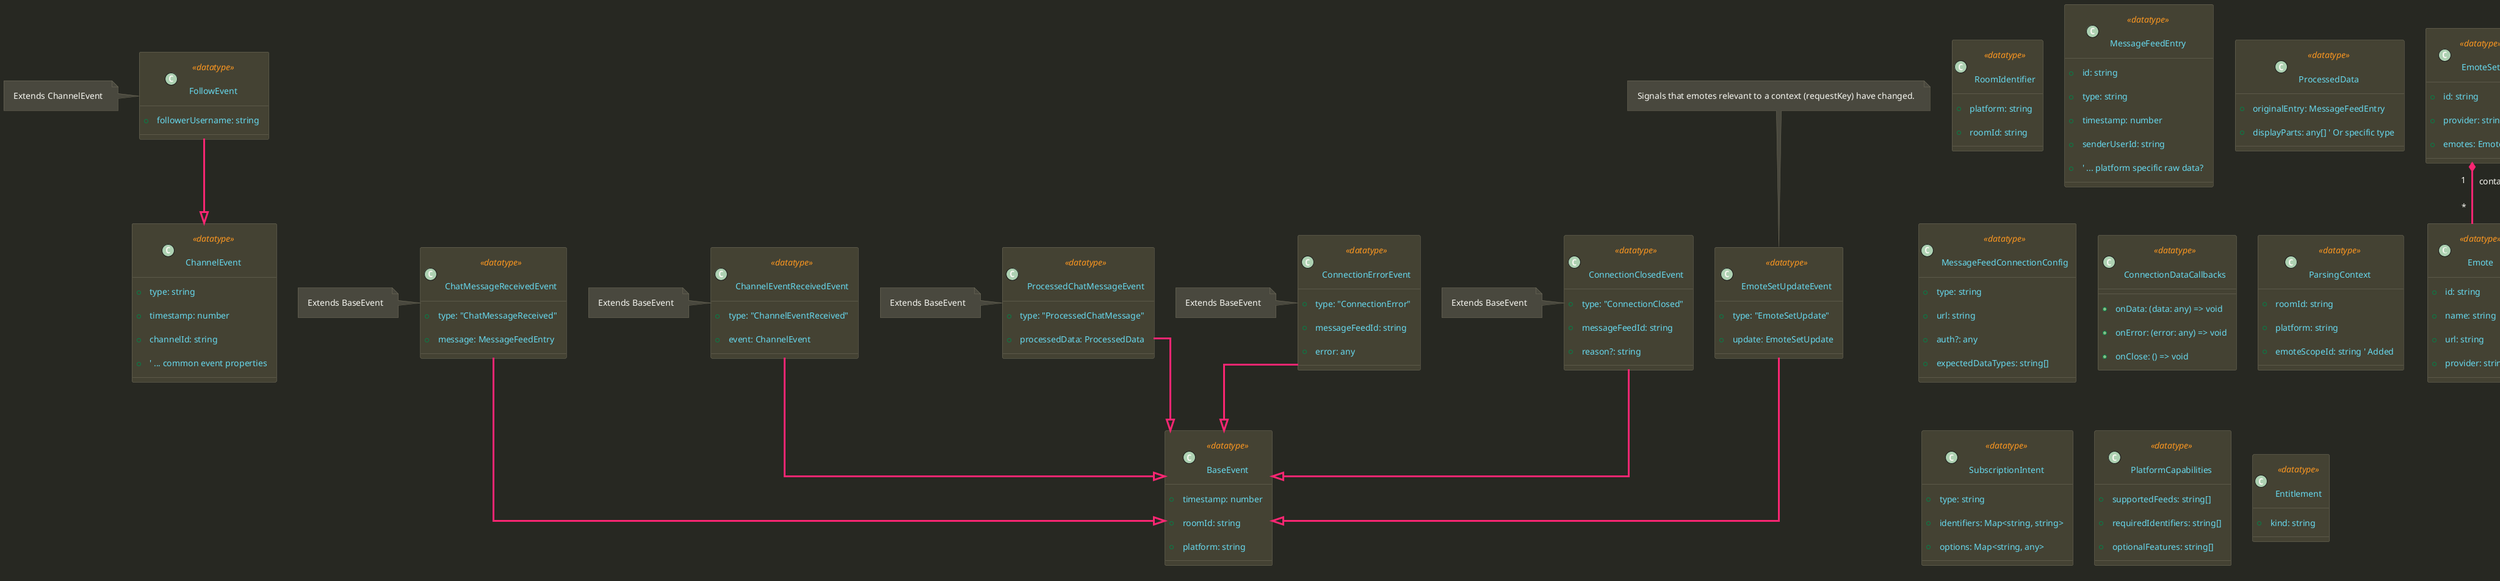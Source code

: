 @startuml architecture_datatypes

' Monokai-inspired Improved PlantUML Theme (Copied for consistency)
' Base Colors
!$color_bg             = "#272822"
!$color_fg             = "#F8F8F2"
!$color_border         = "#75715E"

' Accent Colors
!$color_accent_red     = "#F92672"
!$color_accent_green   = "#A6E22E"
!$color_accent_yellow  = "#3C3B2F"
!$color_accent_blue    = "#66D9EF"
!$color_accent_orange  = "#FD971F"
!$color_accent_purple  = "#AE81FF"

' Specialized
!$color_datatype_bg    = "#444233"
!$color_interface_bg   = "#2F556B"
!$color_note_bg        = "#49483E"
!$color_note_border    = "#75715E"
!$color_note_font      = "#F8F8F2"

skinparam {
    Shadowing false
    BackgroundColor $color_bg

    DefaultFontColor $color_fg
    DefaultFontName "Consolas", "Monaco", monospace
    DefaultFontSize 14

    ArrowColor $color_accent_red
    ArrowFontColor $color_fg
    ArrowThickness 3

    BorderColor $color_border

    PackageBorderColor $color_accent_purple
    PackageBackgroundColor $color_bg
    PackageTitleFontColor $color_accent_blue
    PackageFontStyle bold

    ClassBackgroundColor $color_accent_yellow
    ClassBorderColor $color_accent_red
    ClassFontColor $color_fg
    ClassAttributeFontColor $color_accent_green
    ClassStereotypeFontColor $color_accent_orange

    InterfaceBackgroundColor $color_interface_bg
    InterfaceBorderColor $color_accent_red
    InterfaceFontColor $color_fg
    InterfaceAttributeFontColor $color_fg
    InterfaceStereotypeFontColor $color_accent_orange

    NoteBackgroundColor $color_note_bg
    NoteBorderColor $color_note_border
    NoteFontColor $color_note_font

    LegendBackgroundColor $color_border
    LegendBorderColor $color_fg
    LegendFontColor $color_fg
}

skinparam class<<datatype>> {
    BackgroundColor $color_datatype_bg
    BorderColor $color_border
    FontColor $color_fg
    AttributeFontColor $color_accent_blue
    StereotypeFontColor $color_accent_orange
}

' General enhancements for better visuals
' skinparam roundCorner 10
skinparam padding 10
skinparam linetype ortho
' left to right direction

' --- Data Type Definitions ---

class Emote <<datatype>> {
    + id: string
    + name: string
    + url: string
    + provider: string
}
class EmoteSet <<datatype>> {
    + id: string
    + provider: string
    + emotes: Emote[]
}
class RoomIdentifier <<datatype>> {
    + platform: string
    + roomId: string
}
class EmoteFetchRequest <<datatype>> {
    + contextType: string
    + identifiers: Map<string, string>
    + targetProvider?: string
}
note top of EmoteFetchRequest : Defines an emote source/context

class MessageFeedEntry <<datatype>> {
    + id: string
    + type: string
    + timestamp: number
    + senderUserId: string
    + ' ... platform specific raw data?
}
class ProcessedData <<datatype>> {
    + originalEntry: MessageFeedEntry
    + displayParts: any[] ' Or specific type
}
class EmoteSetUpdate <<datatype>> {
    + requestKey?: string
    + addedSets?: EmoteSet[]
    + removedSets?: EmoteSet[]
    + updatedSets?: EmoteSet[]
}
note top of EmoteSetUpdate : Updated to link to requestKey?

class MessageFeedConnectionConfig <<datatype>> {
    + type: string
    + url: string
    + auth?: any
    + expectedDataTypes: string[]
}
class ChannelEvent <<datatype>> {
    + type: string
    + timestamp: number
    + channelId: string
    + ' ... common event properties
}
class FollowEvent <<datatype>> {
    + followerUsername: string
}

class BaseEvent <<datatype>> {
    + timestamp: number
    + roomId: string
    + platform: string
}
class ChatMessageReceivedEvent <<datatype>> {
    + type: "ChatMessageReceived"
    + message: MessageFeedEntry
}
class ChannelEventReceivedEvent <<datatype>> {
    + type: "ChannelEventReceived"
    + event: ChannelEvent
}
class ProcessedChatMessageEvent <<datatype>> {
    + type: "ProcessedChatMessage"
    + processedData: ProcessedData
}
class EmoteSetUpdateEvent <<datatype>> {
    + type: "EmoteSetUpdate"
    + update: EmoteSetUpdate
}
note top of EmoteSetUpdateEvent : Signals that emotes relevant to a context (requestKey) have changed.

class ConnectionErrorEvent <<datatype>> {
    + type: "ConnectionError"
    + messageFeedId: string
    + error: any
}
class ConnectionClosedEvent <<datatype>> {
    + type: "ConnectionClosed"
    + messageFeedId: string
    + reason?: string
}

class ConnectionDataCallbacks <<datatype>> {
    + onData: (data: any) => void
    + onError: (error: any) => void
    + onClose: () => void
}
class ParsingContext <<datatype>> {
    + roomId: string
    + platform: string
    + emoteScopeId: string ' Added
}
class SubscriptionIntent <<datatype>> {
    + type: string
    + identifiers: Map<string, string>
    + options: Map<string, any>
}
class PlatformCapabilities <<datatype>> {
    + supportedFeeds: string[]
    + requiredIdentifiers: string[]
    + optionalFeatures: string[]
}
class RoomSubscription <<datatype>> {
    + ports: Set<Port>
    + messageStore: MessageStore
    + activeUserIds: Set<string>
    + emoteScopeId: string ' Added
}
class MessageStore {
    + addMessage(msg: MessageFeedEntry)
    + getHistory(start: number, end: number): MessageFeedEntry[]
}
note top of MessageStore : Holds message data for a RoomSubscription

class UserStore {
    - users: Map<string, User>
    + getUser(userId: string): User
    + incrementRoomSubscriptionRef(userId: string)
    + decrementRoomSubscriptionRef(userId: string)
    + updateUserEntitlements(userId: string, entitlements: Entitlement[])
}
note top of UserStore : Global store for User data and entitlements

class User <<datatype>> {
    + userId: string
    + displayName: string
    + entitlements: Entitlement[]
    + roomSubscriptionRefCount: number
}
class Entitlement <<datatype>> {
    + kind: string
}

' --- Internal Data Type Relationships ---

EmoteSet "1" *-- "*" Emote : contains
FollowEvent --|> ChannelEvent
note left of FollowEvent : Extends ChannelEvent

ChatMessageReceivedEvent --|> BaseEvent
note left of ChatMessageReceivedEvent : Extends BaseEvent

ChannelEventReceivedEvent --|> BaseEvent
note left of ChannelEventReceivedEvent : Extends BaseEvent

ProcessedChatMessageEvent --|> BaseEvent
note left of ProcessedChatMessageEvent : Extends BaseEvent

EmoteSetUpdateEvent --|> BaseEvent

ConnectionErrorEvent --|> BaseEvent
note left of ConnectionErrorEvent : Extends BaseEvent

ConnectionClosedEvent --|> BaseEvent
note left of ConnectionClosedEvent : Extends BaseEvent

RoomSubscription *-- MessageStore : owns
UserStore "1" *-- "*" User : stores

' Relationship from EmoteScopeState (defined in main diagram) to RoomSubscription
' This shows RoomSubscription uses the ID, but EmoteScopeState itself is managed elsewhere.
' Consider if EmoteScopeState should also be moved here if it's purely data.
' For now, assume it stays in EmoteSystem as it represents managed state.
' RoomSubscription ..> ServiceWorker.EmoteSystem.EmoteScopeState : references via ID ' Cannot link across files easily

@enduml